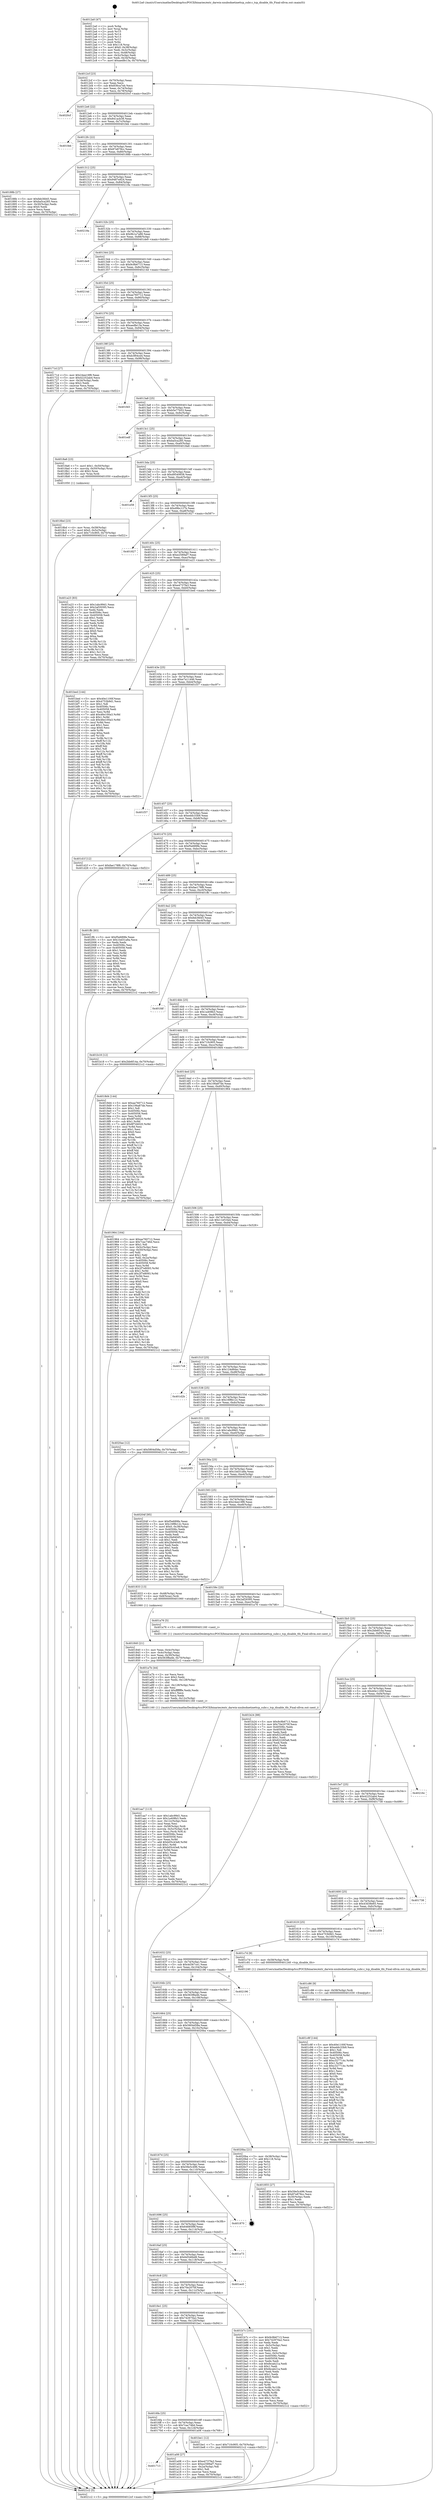 digraph "0x4012a0" {
  label = "0x4012a0 (/mnt/c/Users/mathe/Desktop/tcc/POCII/binaries/extr_darwin-xnubsdnetinettcp_subr.c_tcp_disable_tfo_Final-ollvm.out::main(0))"
  labelloc = "t"
  node[shape=record]

  Entry [label="",width=0.3,height=0.3,shape=circle,fillcolor=black,style=filled]
  "0x4012cf" [label="{
     0x4012cf [23]\l
     | [instrs]\l
     &nbsp;&nbsp;0x4012cf \<+3\>: mov -0x70(%rbp),%eax\l
     &nbsp;&nbsp;0x4012d2 \<+2\>: mov %eax,%ecx\l
     &nbsp;&nbsp;0x4012d4 \<+6\>: sub $0x836ca7eb,%ecx\l
     &nbsp;&nbsp;0x4012da \<+3\>: mov %eax,-0x74(%rbp)\l
     &nbsp;&nbsp;0x4012dd \<+3\>: mov %ecx,-0x78(%rbp)\l
     &nbsp;&nbsp;0x4012e0 \<+6\>: je 00000000004020cf \<main+0xe2f\>\l
  }"]
  "0x4020cf" [label="{
     0x4020cf\l
  }", style=dashed]
  "0x4012e6" [label="{
     0x4012e6 [22]\l
     | [instrs]\l
     &nbsp;&nbsp;0x4012e6 \<+5\>: jmp 00000000004012eb \<main+0x4b\>\l
     &nbsp;&nbsp;0x4012eb \<+3\>: mov -0x74(%rbp),%eax\l
     &nbsp;&nbsp;0x4012ee \<+5\>: sub $0x841acb38,%eax\l
     &nbsp;&nbsp;0x4012f3 \<+3\>: mov %eax,-0x7c(%rbp)\l
     &nbsp;&nbsp;0x4012f6 \<+6\>: je 0000000000401feb \<main+0xd4b\>\l
  }"]
  Exit [label="",width=0.3,height=0.3,shape=circle,fillcolor=black,style=filled,peripheries=2]
  "0x401feb" [label="{
     0x401feb\l
  }", style=dashed]
  "0x4012fc" [label="{
     0x4012fc [22]\l
     | [instrs]\l
     &nbsp;&nbsp;0x4012fc \<+5\>: jmp 0000000000401301 \<main+0x61\>\l
     &nbsp;&nbsp;0x401301 \<+3\>: mov -0x74(%rbp),%eax\l
     &nbsp;&nbsp;0x401304 \<+5\>: sub $0x87e878cc,%eax\l
     &nbsp;&nbsp;0x401309 \<+3\>: mov %eax,-0x80(%rbp)\l
     &nbsp;&nbsp;0x40130c \<+6\>: je 000000000040188b \<main+0x5eb\>\l
  }"]
  "0x401c8f" [label="{
     0x401c8f [144]\l
     | [instrs]\l
     &nbsp;&nbsp;0x401c8f \<+5\>: mov $0x40e1100f,%eax\l
     &nbsp;&nbsp;0x401c94 \<+5\>: mov $0xeddc33b9,%ecx\l
     &nbsp;&nbsp;0x401c99 \<+2\>: mov $0x1,%dl\l
     &nbsp;&nbsp;0x401c9b \<+7\>: mov 0x40506c,%esi\l
     &nbsp;&nbsp;0x401ca2 \<+8\>: mov 0x405058,%r8d\l
     &nbsp;&nbsp;0x401caa \<+3\>: mov %esi,%r9d\l
     &nbsp;&nbsp;0x401cad \<+7\>: add $0xc327714c,%r9d\l
     &nbsp;&nbsp;0x401cb4 \<+4\>: sub $0x1,%r9d\l
     &nbsp;&nbsp;0x401cb8 \<+7\>: sub $0xc327714c,%r9d\l
     &nbsp;&nbsp;0x401cbf \<+4\>: imul %r9d,%esi\l
     &nbsp;&nbsp;0x401cc3 \<+3\>: and $0x1,%esi\l
     &nbsp;&nbsp;0x401cc6 \<+3\>: cmp $0x0,%esi\l
     &nbsp;&nbsp;0x401cc9 \<+4\>: sete %r10b\l
     &nbsp;&nbsp;0x401ccd \<+4\>: cmp $0xa,%r8d\l
     &nbsp;&nbsp;0x401cd1 \<+4\>: setl %r11b\l
     &nbsp;&nbsp;0x401cd5 \<+3\>: mov %r10b,%bl\l
     &nbsp;&nbsp;0x401cd8 \<+3\>: xor $0xff,%bl\l
     &nbsp;&nbsp;0x401cdb \<+3\>: mov %r11b,%r14b\l
     &nbsp;&nbsp;0x401cde \<+4\>: xor $0xff,%r14b\l
     &nbsp;&nbsp;0x401ce2 \<+3\>: xor $0x1,%dl\l
     &nbsp;&nbsp;0x401ce5 \<+3\>: mov %bl,%r15b\l
     &nbsp;&nbsp;0x401ce8 \<+4\>: and $0xff,%r15b\l
     &nbsp;&nbsp;0x401cec \<+3\>: and %dl,%r10b\l
     &nbsp;&nbsp;0x401cef \<+3\>: mov %r14b,%r12b\l
     &nbsp;&nbsp;0x401cf2 \<+4\>: and $0xff,%r12b\l
     &nbsp;&nbsp;0x401cf6 \<+3\>: and %dl,%r11b\l
     &nbsp;&nbsp;0x401cf9 \<+3\>: or %r10b,%r15b\l
     &nbsp;&nbsp;0x401cfc \<+3\>: or %r11b,%r12b\l
     &nbsp;&nbsp;0x401cff \<+3\>: xor %r12b,%r15b\l
     &nbsp;&nbsp;0x401d02 \<+3\>: or %r14b,%bl\l
     &nbsp;&nbsp;0x401d05 \<+3\>: xor $0xff,%bl\l
     &nbsp;&nbsp;0x401d08 \<+3\>: or $0x1,%dl\l
     &nbsp;&nbsp;0x401d0b \<+2\>: and %dl,%bl\l
     &nbsp;&nbsp;0x401d0d \<+3\>: or %bl,%r15b\l
     &nbsp;&nbsp;0x401d10 \<+4\>: test $0x1,%r15b\l
     &nbsp;&nbsp;0x401d14 \<+3\>: cmovne %ecx,%eax\l
     &nbsp;&nbsp;0x401d17 \<+3\>: mov %eax,-0x70(%rbp)\l
     &nbsp;&nbsp;0x401d1a \<+5\>: jmp 00000000004021c2 \<main+0xf22\>\l
  }"]
  "0x40188b" [label="{
     0x40188b [27]\l
     | [instrs]\l
     &nbsp;&nbsp;0x40188b \<+5\>: mov $0xfeb3fd45,%eax\l
     &nbsp;&nbsp;0x401890 \<+5\>: mov $0xba5ca285,%ecx\l
     &nbsp;&nbsp;0x401895 \<+3\>: mov -0x30(%rbp),%edx\l
     &nbsp;&nbsp;0x401898 \<+3\>: cmp $0x0,%edx\l
     &nbsp;&nbsp;0x40189b \<+3\>: cmove %ecx,%eax\l
     &nbsp;&nbsp;0x40189e \<+3\>: mov %eax,-0x70(%rbp)\l
     &nbsp;&nbsp;0x4018a1 \<+5\>: jmp 00000000004021c2 \<main+0xf22\>\l
  }"]
  "0x401312" [label="{
     0x401312 [25]\l
     | [instrs]\l
     &nbsp;&nbsp;0x401312 \<+5\>: jmp 0000000000401317 \<main+0x77\>\l
     &nbsp;&nbsp;0x401317 \<+3\>: mov -0x74(%rbp),%eax\l
     &nbsp;&nbsp;0x40131a \<+5\>: sub $0x9487e924,%eax\l
     &nbsp;&nbsp;0x40131f \<+6\>: mov %eax,-0x84(%rbp)\l
     &nbsp;&nbsp;0x401325 \<+6\>: je 000000000040218a \<main+0xeea\>\l
  }"]
  "0x401c86" [label="{
     0x401c86 [9]\l
     | [instrs]\l
     &nbsp;&nbsp;0x401c86 \<+4\>: mov -0x58(%rbp),%rdi\l
     &nbsp;&nbsp;0x401c8a \<+5\>: call 0000000000401030 \<free@plt\>\l
     | [calls]\l
     &nbsp;&nbsp;0x401030 \{1\} (unknown)\l
  }"]
  "0x40218a" [label="{
     0x40218a\l
  }", style=dashed]
  "0x40132b" [label="{
     0x40132b [25]\l
     | [instrs]\l
     &nbsp;&nbsp;0x40132b \<+5\>: jmp 0000000000401330 \<main+0x90\>\l
     &nbsp;&nbsp;0x401330 \<+3\>: mov -0x74(%rbp),%eax\l
     &nbsp;&nbsp;0x401333 \<+5\>: sub $0x9b1a7a88,%eax\l
     &nbsp;&nbsp;0x401338 \<+6\>: mov %eax,-0x88(%rbp)\l
     &nbsp;&nbsp;0x40133e \<+6\>: je 0000000000401de9 \<main+0xb49\>\l
  }"]
  "0x401aa7" [label="{
     0x401aa7 [113]\l
     | [instrs]\l
     &nbsp;&nbsp;0x401aa7 \<+5\>: mov $0x1abc99d1,%ecx\l
     &nbsp;&nbsp;0x401aac \<+5\>: mov $0x1a408b3,%edx\l
     &nbsp;&nbsp;0x401ab1 \<+6\>: mov -0x12c(%rbp),%esi\l
     &nbsp;&nbsp;0x401ab7 \<+3\>: imul %eax,%esi\l
     &nbsp;&nbsp;0x401aba \<+4\>: mov -0x58(%rbp),%rdi\l
     &nbsp;&nbsp;0x401abe \<+4\>: movslq -0x5c(%rbp),%r8\l
     &nbsp;&nbsp;0x401ac2 \<+4\>: mov %esi,(%rdi,%r8,4)\l
     &nbsp;&nbsp;0x401ac6 \<+7\>: mov 0x40506c,%eax\l
     &nbsp;&nbsp;0x401acd \<+7\>: mov 0x405058,%esi\l
     &nbsp;&nbsp;0x401ad4 \<+3\>: mov %eax,%r9d\l
     &nbsp;&nbsp;0x401ad7 \<+7\>: add $0xb05c43e8,%r9d\l
     &nbsp;&nbsp;0x401ade \<+4\>: sub $0x1,%r9d\l
     &nbsp;&nbsp;0x401ae2 \<+7\>: sub $0xb05c43e8,%r9d\l
     &nbsp;&nbsp;0x401ae9 \<+4\>: imul %r9d,%eax\l
     &nbsp;&nbsp;0x401aed \<+3\>: and $0x1,%eax\l
     &nbsp;&nbsp;0x401af0 \<+3\>: cmp $0x0,%eax\l
     &nbsp;&nbsp;0x401af3 \<+4\>: sete %r10b\l
     &nbsp;&nbsp;0x401af7 \<+3\>: cmp $0xa,%esi\l
     &nbsp;&nbsp;0x401afa \<+4\>: setl %r11b\l
     &nbsp;&nbsp;0x401afe \<+3\>: mov %r10b,%bl\l
     &nbsp;&nbsp;0x401b01 \<+3\>: and %r11b,%bl\l
     &nbsp;&nbsp;0x401b04 \<+3\>: xor %r11b,%r10b\l
     &nbsp;&nbsp;0x401b07 \<+3\>: or %r10b,%bl\l
     &nbsp;&nbsp;0x401b0a \<+3\>: test $0x1,%bl\l
     &nbsp;&nbsp;0x401b0d \<+3\>: cmovne %edx,%ecx\l
     &nbsp;&nbsp;0x401b10 \<+3\>: mov %ecx,-0x70(%rbp)\l
     &nbsp;&nbsp;0x401b13 \<+5\>: jmp 00000000004021c2 \<main+0xf22\>\l
  }"]
  "0x401de9" [label="{
     0x401de9\l
  }", style=dashed]
  "0x401344" [label="{
     0x401344 [25]\l
     | [instrs]\l
     &nbsp;&nbsp;0x401344 \<+5\>: jmp 0000000000401349 \<main+0xa9\>\l
     &nbsp;&nbsp;0x401349 \<+3\>: mov -0x74(%rbp),%eax\l
     &nbsp;&nbsp;0x40134c \<+5\>: sub $0x9c9b6713,%eax\l
     &nbsp;&nbsp;0x401351 \<+6\>: mov %eax,-0x8c(%rbp)\l
     &nbsp;&nbsp;0x401357 \<+6\>: je 000000000040214d \<main+0xead\>\l
  }"]
  "0x401a7b" [label="{
     0x401a7b [44]\l
     | [instrs]\l
     &nbsp;&nbsp;0x401a7b \<+2\>: xor %ecx,%ecx\l
     &nbsp;&nbsp;0x401a7d \<+5\>: mov $0x2,%edx\l
     &nbsp;&nbsp;0x401a82 \<+6\>: mov %edx,-0x128(%rbp)\l
     &nbsp;&nbsp;0x401a88 \<+1\>: cltd\l
     &nbsp;&nbsp;0x401a89 \<+6\>: mov -0x128(%rbp),%esi\l
     &nbsp;&nbsp;0x401a8f \<+2\>: idiv %esi\l
     &nbsp;&nbsp;0x401a91 \<+6\>: imul $0xfffffffe,%edx,%edx\l
     &nbsp;&nbsp;0x401a97 \<+3\>: sub $0x1,%ecx\l
     &nbsp;&nbsp;0x401a9a \<+2\>: sub %ecx,%edx\l
     &nbsp;&nbsp;0x401a9c \<+6\>: mov %edx,-0x12c(%rbp)\l
     &nbsp;&nbsp;0x401aa2 \<+5\>: call 0000000000401160 \<next_i\>\l
     | [calls]\l
     &nbsp;&nbsp;0x401160 \{1\} (/mnt/c/Users/mathe/Desktop/tcc/POCII/binaries/extr_darwin-xnubsdnetinettcp_subr.c_tcp_disable_tfo_Final-ollvm.out::next_i)\l
  }"]
  "0x40214d" [label="{
     0x40214d\l
  }", style=dashed]
  "0x40135d" [label="{
     0x40135d [25]\l
     | [instrs]\l
     &nbsp;&nbsp;0x40135d \<+5\>: jmp 0000000000401362 \<main+0xc2\>\l
     &nbsp;&nbsp;0x401362 \<+3\>: mov -0x74(%rbp),%eax\l
     &nbsp;&nbsp;0x401365 \<+5\>: sub $0xaa760712,%eax\l
     &nbsp;&nbsp;0x40136a \<+6\>: mov %eax,-0x90(%rbp)\l
     &nbsp;&nbsp;0x401370 \<+6\>: je 00000000004020e7 \<main+0xe47\>\l
  }"]
  "0x401713" [label="{
     0x401713\l
  }", style=dashed]
  "0x4020e7" [label="{
     0x4020e7\l
  }", style=dashed]
  "0x401376" [label="{
     0x401376 [25]\l
     | [instrs]\l
     &nbsp;&nbsp;0x401376 \<+5\>: jmp 000000000040137b \<main+0xdb\>\l
     &nbsp;&nbsp;0x40137b \<+3\>: mov -0x74(%rbp),%eax\l
     &nbsp;&nbsp;0x40137e \<+5\>: sub $0xaedfe13a,%eax\l
     &nbsp;&nbsp;0x401383 \<+6\>: mov %eax,-0x94(%rbp)\l
     &nbsp;&nbsp;0x401389 \<+6\>: je 000000000040171d \<main+0x47d\>\l
  }"]
  "0x401a08" [label="{
     0x401a08 [27]\l
     | [instrs]\l
     &nbsp;&nbsp;0x401a08 \<+5\>: mov $0xe4737fa3,%eax\l
     &nbsp;&nbsp;0x401a0d \<+5\>: mov $0xe2589af7,%ecx\l
     &nbsp;&nbsp;0x401a12 \<+3\>: mov -0x2a(%rbp),%dl\l
     &nbsp;&nbsp;0x401a15 \<+3\>: test $0x1,%dl\l
     &nbsp;&nbsp;0x401a18 \<+3\>: cmovne %ecx,%eax\l
     &nbsp;&nbsp;0x401a1b \<+3\>: mov %eax,-0x70(%rbp)\l
     &nbsp;&nbsp;0x401a1e \<+5\>: jmp 00000000004021c2 \<main+0xf22\>\l
  }"]
  "0x40171d" [label="{
     0x40171d [27]\l
     | [instrs]\l
     &nbsp;&nbsp;0x40171d \<+5\>: mov $0x24ee19f8,%eax\l
     &nbsp;&nbsp;0x401722 \<+5\>: mov $0x42252ab4,%ecx\l
     &nbsp;&nbsp;0x401727 \<+3\>: mov -0x34(%rbp),%edx\l
     &nbsp;&nbsp;0x40172a \<+3\>: cmp $0x2,%edx\l
     &nbsp;&nbsp;0x40172d \<+3\>: cmovne %ecx,%eax\l
     &nbsp;&nbsp;0x401730 \<+3\>: mov %eax,-0x70(%rbp)\l
     &nbsp;&nbsp;0x401733 \<+5\>: jmp 00000000004021c2 \<main+0xf22\>\l
  }"]
  "0x40138f" [label="{
     0x40138f [25]\l
     | [instrs]\l
     &nbsp;&nbsp;0x40138f \<+5\>: jmp 0000000000401394 \<main+0xf4\>\l
     &nbsp;&nbsp;0x401394 \<+3\>: mov -0x74(%rbp),%eax\l
     &nbsp;&nbsp;0x401397 \<+5\>: sub $0xb3f04ce4,%eax\l
     &nbsp;&nbsp;0x40139c \<+6\>: mov %eax,-0x98(%rbp)\l
     &nbsp;&nbsp;0x4013a2 \<+6\>: je 0000000000401fd3 \<main+0xd33\>\l
  }"]
  "0x4021c2" [label="{
     0x4021c2 [5]\l
     | [instrs]\l
     &nbsp;&nbsp;0x4021c2 \<+5\>: jmp 00000000004012cf \<main+0x2f\>\l
  }"]
  "0x4012a0" [label="{
     0x4012a0 [47]\l
     | [instrs]\l
     &nbsp;&nbsp;0x4012a0 \<+1\>: push %rbp\l
     &nbsp;&nbsp;0x4012a1 \<+3\>: mov %rsp,%rbp\l
     &nbsp;&nbsp;0x4012a4 \<+2\>: push %r15\l
     &nbsp;&nbsp;0x4012a6 \<+2\>: push %r14\l
     &nbsp;&nbsp;0x4012a8 \<+2\>: push %r13\l
     &nbsp;&nbsp;0x4012aa \<+2\>: push %r12\l
     &nbsp;&nbsp;0x4012ac \<+1\>: push %rbx\l
     &nbsp;&nbsp;0x4012ad \<+7\>: sub $0x118,%rsp\l
     &nbsp;&nbsp;0x4012b4 \<+7\>: movl $0x0,-0x38(%rbp)\l
     &nbsp;&nbsp;0x4012bb \<+3\>: mov %edi,-0x3c(%rbp)\l
     &nbsp;&nbsp;0x4012be \<+4\>: mov %rsi,-0x48(%rbp)\l
     &nbsp;&nbsp;0x4012c2 \<+3\>: mov -0x3c(%rbp),%edi\l
     &nbsp;&nbsp;0x4012c5 \<+3\>: mov %edi,-0x34(%rbp)\l
     &nbsp;&nbsp;0x4012c8 \<+7\>: movl $0xaedfe13a,-0x70(%rbp)\l
  }"]
  "0x4016fa" [label="{
     0x4016fa [25]\l
     | [instrs]\l
     &nbsp;&nbsp;0x4016fa \<+5\>: jmp 00000000004016ff \<main+0x45f\>\l
     &nbsp;&nbsp;0x4016ff \<+3\>: mov -0x74(%rbp),%eax\l
     &nbsp;&nbsp;0x401702 \<+5\>: sub $0x7cac746d,%eax\l
     &nbsp;&nbsp;0x401707 \<+6\>: mov %eax,-0x124(%rbp)\l
     &nbsp;&nbsp;0x40170d \<+6\>: je 0000000000401a08 \<main+0x768\>\l
  }"]
  "0x401fd3" [label="{
     0x401fd3\l
  }", style=dashed]
  "0x4013a8" [label="{
     0x4013a8 [25]\l
     | [instrs]\l
     &nbsp;&nbsp;0x4013a8 \<+5\>: jmp 00000000004013ad \<main+0x10d\>\l
     &nbsp;&nbsp;0x4013ad \<+3\>: mov -0x74(%rbp),%eax\l
     &nbsp;&nbsp;0x4013b0 \<+5\>: sub $0xb5e77b53,%eax\l
     &nbsp;&nbsp;0x4013b5 \<+6\>: mov %eax,-0x9c(%rbp)\l
     &nbsp;&nbsp;0x4013bb \<+6\>: je 0000000000401edf \<main+0xc3f\>\l
  }"]
  "0x401be1" [label="{
     0x401be1 [12]\l
     | [instrs]\l
     &nbsp;&nbsp;0x401be1 \<+7\>: movl $0x710c905,-0x70(%rbp)\l
     &nbsp;&nbsp;0x401be8 \<+5\>: jmp 00000000004021c2 \<main+0xf22\>\l
  }"]
  "0x401edf" [label="{
     0x401edf\l
  }", style=dashed]
  "0x4013c1" [label="{
     0x4013c1 [25]\l
     | [instrs]\l
     &nbsp;&nbsp;0x4013c1 \<+5\>: jmp 00000000004013c6 \<main+0x126\>\l
     &nbsp;&nbsp;0x4013c6 \<+3\>: mov -0x74(%rbp),%eax\l
     &nbsp;&nbsp;0x4013c9 \<+5\>: sub $0xba5ca285,%eax\l
     &nbsp;&nbsp;0x4013ce \<+6\>: mov %eax,-0xa0(%rbp)\l
     &nbsp;&nbsp;0x4013d4 \<+6\>: je 00000000004018a6 \<main+0x606\>\l
  }"]
  "0x4016e1" [label="{
     0x4016e1 [25]\l
     | [instrs]\l
     &nbsp;&nbsp;0x4016e1 \<+5\>: jmp 00000000004016e6 \<main+0x446\>\l
     &nbsp;&nbsp;0x4016e6 \<+3\>: mov -0x74(%rbp),%eax\l
     &nbsp;&nbsp;0x4016e9 \<+5\>: sub $0x742970a2,%eax\l
     &nbsp;&nbsp;0x4016ee \<+6\>: mov %eax,-0x120(%rbp)\l
     &nbsp;&nbsp;0x4016f4 \<+6\>: je 0000000000401be1 \<main+0x941\>\l
  }"]
  "0x4018a6" [label="{
     0x4018a6 [23]\l
     | [instrs]\l
     &nbsp;&nbsp;0x4018a6 \<+7\>: movl $0x1,-0x50(%rbp)\l
     &nbsp;&nbsp;0x4018ad \<+4\>: movslq -0x50(%rbp),%rax\l
     &nbsp;&nbsp;0x4018b1 \<+4\>: shl $0x2,%rax\l
     &nbsp;&nbsp;0x4018b5 \<+3\>: mov %rax,%rdi\l
     &nbsp;&nbsp;0x4018b8 \<+5\>: call 0000000000401050 \<malloc@plt\>\l
     | [calls]\l
     &nbsp;&nbsp;0x401050 \{1\} (unknown)\l
  }"]
  "0x4013da" [label="{
     0x4013da [25]\l
     | [instrs]\l
     &nbsp;&nbsp;0x4013da \<+5\>: jmp 00000000004013df \<main+0x13f\>\l
     &nbsp;&nbsp;0x4013df \<+3\>: mov -0x74(%rbp),%eax\l
     &nbsp;&nbsp;0x4013e2 \<+5\>: sub $0xd9540658,%eax\l
     &nbsp;&nbsp;0x4013e7 \<+6\>: mov %eax,-0xa4(%rbp)\l
     &nbsp;&nbsp;0x4013ed \<+6\>: je 0000000000401e58 \<main+0xbb8\>\l
  }"]
  "0x401b7c" [label="{
     0x401b7c [101]\l
     | [instrs]\l
     &nbsp;&nbsp;0x401b7c \<+5\>: mov $0x9c9b6713,%eax\l
     &nbsp;&nbsp;0x401b81 \<+5\>: mov $0x742970a2,%ecx\l
     &nbsp;&nbsp;0x401b86 \<+2\>: xor %edx,%edx\l
     &nbsp;&nbsp;0x401b88 \<+3\>: mov -0x5c(%rbp),%esi\l
     &nbsp;&nbsp;0x401b8b \<+3\>: sub $0x1,%edx\l
     &nbsp;&nbsp;0x401b8e \<+2\>: sub %edx,%esi\l
     &nbsp;&nbsp;0x401b90 \<+3\>: mov %esi,-0x5c(%rbp)\l
     &nbsp;&nbsp;0x401b93 \<+7\>: mov 0x40506c,%edx\l
     &nbsp;&nbsp;0x401b9a \<+7\>: mov 0x405058,%esi\l
     &nbsp;&nbsp;0x401ba1 \<+2\>: mov %edx,%edi\l
     &nbsp;&nbsp;0x401ba3 \<+6\>: sub $0xfecab21a,%edi\l
     &nbsp;&nbsp;0x401ba9 \<+3\>: sub $0x1,%edi\l
     &nbsp;&nbsp;0x401bac \<+6\>: add $0xfecab21a,%edi\l
     &nbsp;&nbsp;0x401bb2 \<+3\>: imul %edi,%edx\l
     &nbsp;&nbsp;0x401bb5 \<+3\>: and $0x1,%edx\l
     &nbsp;&nbsp;0x401bb8 \<+3\>: cmp $0x0,%edx\l
     &nbsp;&nbsp;0x401bbb \<+4\>: sete %r8b\l
     &nbsp;&nbsp;0x401bbf \<+3\>: cmp $0xa,%esi\l
     &nbsp;&nbsp;0x401bc2 \<+4\>: setl %r9b\l
     &nbsp;&nbsp;0x401bc6 \<+3\>: mov %r8b,%r10b\l
     &nbsp;&nbsp;0x401bc9 \<+3\>: and %r9b,%r10b\l
     &nbsp;&nbsp;0x401bcc \<+3\>: xor %r9b,%r8b\l
     &nbsp;&nbsp;0x401bcf \<+3\>: or %r8b,%r10b\l
     &nbsp;&nbsp;0x401bd2 \<+4\>: test $0x1,%r10b\l
     &nbsp;&nbsp;0x401bd6 \<+3\>: cmovne %ecx,%eax\l
     &nbsp;&nbsp;0x401bd9 \<+3\>: mov %eax,-0x70(%rbp)\l
     &nbsp;&nbsp;0x401bdc \<+5\>: jmp 00000000004021c2 \<main+0xf22\>\l
  }"]
  "0x401e58" [label="{
     0x401e58\l
  }", style=dashed]
  "0x4013f3" [label="{
     0x4013f3 [25]\l
     | [instrs]\l
     &nbsp;&nbsp;0x4013f3 \<+5\>: jmp 00000000004013f8 \<main+0x158\>\l
     &nbsp;&nbsp;0x4013f8 \<+3\>: mov -0x74(%rbp),%eax\l
     &nbsp;&nbsp;0x4013fb \<+5\>: sub $0xd9bc127b,%eax\l
     &nbsp;&nbsp;0x401400 \<+6\>: mov %eax,-0xa8(%rbp)\l
     &nbsp;&nbsp;0x401406 \<+6\>: je 0000000000401827 \<main+0x587\>\l
  }"]
  "0x4016c8" [label="{
     0x4016c8 [25]\l
     | [instrs]\l
     &nbsp;&nbsp;0x4016c8 \<+5\>: jmp 00000000004016cd \<main+0x42d\>\l
     &nbsp;&nbsp;0x4016cd \<+3\>: mov -0x74(%rbp),%eax\l
     &nbsp;&nbsp;0x4016d0 \<+5\>: sub $0x70e2070f,%eax\l
     &nbsp;&nbsp;0x4016d5 \<+6\>: mov %eax,-0x11c(%rbp)\l
     &nbsp;&nbsp;0x4016db \<+6\>: je 0000000000401b7c \<main+0x8dc\>\l
  }"]
  "0x401827" [label="{
     0x401827\l
  }", style=dashed]
  "0x40140c" [label="{
     0x40140c [25]\l
     | [instrs]\l
     &nbsp;&nbsp;0x40140c \<+5\>: jmp 0000000000401411 \<main+0x171\>\l
     &nbsp;&nbsp;0x401411 \<+3\>: mov -0x74(%rbp),%eax\l
     &nbsp;&nbsp;0x401414 \<+5\>: sub $0xe2589af7,%eax\l
     &nbsp;&nbsp;0x401419 \<+6\>: mov %eax,-0xac(%rbp)\l
     &nbsp;&nbsp;0x40141f \<+6\>: je 0000000000401a23 \<main+0x783\>\l
  }"]
  "0x401ec0" [label="{
     0x401ec0\l
  }", style=dashed]
  "0x401a23" [label="{
     0x401a23 [83]\l
     | [instrs]\l
     &nbsp;&nbsp;0x401a23 \<+5\>: mov $0x1abc99d1,%eax\l
     &nbsp;&nbsp;0x401a28 \<+5\>: mov $0x2af29395,%ecx\l
     &nbsp;&nbsp;0x401a2d \<+2\>: xor %edx,%edx\l
     &nbsp;&nbsp;0x401a2f \<+7\>: mov 0x40506c,%esi\l
     &nbsp;&nbsp;0x401a36 \<+7\>: mov 0x405058,%edi\l
     &nbsp;&nbsp;0x401a3d \<+3\>: sub $0x1,%edx\l
     &nbsp;&nbsp;0x401a40 \<+3\>: mov %esi,%r8d\l
     &nbsp;&nbsp;0x401a43 \<+3\>: add %edx,%r8d\l
     &nbsp;&nbsp;0x401a46 \<+4\>: imul %r8d,%esi\l
     &nbsp;&nbsp;0x401a4a \<+3\>: and $0x1,%esi\l
     &nbsp;&nbsp;0x401a4d \<+3\>: cmp $0x0,%esi\l
     &nbsp;&nbsp;0x401a50 \<+4\>: sete %r9b\l
     &nbsp;&nbsp;0x401a54 \<+3\>: cmp $0xa,%edi\l
     &nbsp;&nbsp;0x401a57 \<+4\>: setl %r10b\l
     &nbsp;&nbsp;0x401a5b \<+3\>: mov %r9b,%r11b\l
     &nbsp;&nbsp;0x401a5e \<+3\>: and %r10b,%r11b\l
     &nbsp;&nbsp;0x401a61 \<+3\>: xor %r10b,%r9b\l
     &nbsp;&nbsp;0x401a64 \<+3\>: or %r9b,%r11b\l
     &nbsp;&nbsp;0x401a67 \<+4\>: test $0x1,%r11b\l
     &nbsp;&nbsp;0x401a6b \<+3\>: cmovne %ecx,%eax\l
     &nbsp;&nbsp;0x401a6e \<+3\>: mov %eax,-0x70(%rbp)\l
     &nbsp;&nbsp;0x401a71 \<+5\>: jmp 00000000004021c2 \<main+0xf22\>\l
  }"]
  "0x401425" [label="{
     0x401425 [25]\l
     | [instrs]\l
     &nbsp;&nbsp;0x401425 \<+5\>: jmp 000000000040142a \<main+0x18a\>\l
     &nbsp;&nbsp;0x40142a \<+3\>: mov -0x74(%rbp),%eax\l
     &nbsp;&nbsp;0x40142d \<+5\>: sub $0xe4737fa3,%eax\l
     &nbsp;&nbsp;0x401432 \<+6\>: mov %eax,-0xb0(%rbp)\l
     &nbsp;&nbsp;0x401438 \<+6\>: je 0000000000401bed \<main+0x94d\>\l
  }"]
  "0x4016af" [label="{
     0x4016af [25]\l
     | [instrs]\l
     &nbsp;&nbsp;0x4016af \<+5\>: jmp 00000000004016b4 \<main+0x414\>\l
     &nbsp;&nbsp;0x4016b4 \<+3\>: mov -0x74(%rbp),%eax\l
     &nbsp;&nbsp;0x4016b7 \<+5\>: sub $0x6d546bd8,%eax\l
     &nbsp;&nbsp;0x4016bc \<+6\>: mov %eax,-0x118(%rbp)\l
     &nbsp;&nbsp;0x4016c2 \<+6\>: je 0000000000401ec0 \<main+0xc20\>\l
  }"]
  "0x401bed" [label="{
     0x401bed [144]\l
     | [instrs]\l
     &nbsp;&nbsp;0x401bed \<+5\>: mov $0x40e1100f,%eax\l
     &nbsp;&nbsp;0x401bf2 \<+5\>: mov $0x4753b9d1,%ecx\l
     &nbsp;&nbsp;0x401bf7 \<+2\>: mov $0x1,%dl\l
     &nbsp;&nbsp;0x401bf9 \<+7\>: mov 0x40506c,%esi\l
     &nbsp;&nbsp;0x401c00 \<+7\>: mov 0x405058,%edi\l
     &nbsp;&nbsp;0x401c07 \<+3\>: mov %esi,%r8d\l
     &nbsp;&nbsp;0x401c0a \<+7\>: add $0x46e100a3,%r8d\l
     &nbsp;&nbsp;0x401c11 \<+4\>: sub $0x1,%r8d\l
     &nbsp;&nbsp;0x401c15 \<+7\>: sub $0x46e100a3,%r8d\l
     &nbsp;&nbsp;0x401c1c \<+4\>: imul %r8d,%esi\l
     &nbsp;&nbsp;0x401c20 \<+3\>: and $0x1,%esi\l
     &nbsp;&nbsp;0x401c23 \<+3\>: cmp $0x0,%esi\l
     &nbsp;&nbsp;0x401c26 \<+4\>: sete %r9b\l
     &nbsp;&nbsp;0x401c2a \<+3\>: cmp $0xa,%edi\l
     &nbsp;&nbsp;0x401c2d \<+4\>: setl %r10b\l
     &nbsp;&nbsp;0x401c31 \<+3\>: mov %r9b,%r11b\l
     &nbsp;&nbsp;0x401c34 \<+4\>: xor $0xff,%r11b\l
     &nbsp;&nbsp;0x401c38 \<+3\>: mov %r10b,%bl\l
     &nbsp;&nbsp;0x401c3b \<+3\>: xor $0xff,%bl\l
     &nbsp;&nbsp;0x401c3e \<+3\>: xor $0x1,%dl\l
     &nbsp;&nbsp;0x401c41 \<+3\>: mov %r11b,%r14b\l
     &nbsp;&nbsp;0x401c44 \<+4\>: and $0xff,%r14b\l
     &nbsp;&nbsp;0x401c48 \<+3\>: and %dl,%r9b\l
     &nbsp;&nbsp;0x401c4b \<+3\>: mov %bl,%r15b\l
     &nbsp;&nbsp;0x401c4e \<+4\>: and $0xff,%r15b\l
     &nbsp;&nbsp;0x401c52 \<+3\>: and %dl,%r10b\l
     &nbsp;&nbsp;0x401c55 \<+3\>: or %r9b,%r14b\l
     &nbsp;&nbsp;0x401c58 \<+3\>: or %r10b,%r15b\l
     &nbsp;&nbsp;0x401c5b \<+3\>: xor %r15b,%r14b\l
     &nbsp;&nbsp;0x401c5e \<+3\>: or %bl,%r11b\l
     &nbsp;&nbsp;0x401c61 \<+4\>: xor $0xff,%r11b\l
     &nbsp;&nbsp;0x401c65 \<+3\>: or $0x1,%dl\l
     &nbsp;&nbsp;0x401c68 \<+3\>: and %dl,%r11b\l
     &nbsp;&nbsp;0x401c6b \<+3\>: or %r11b,%r14b\l
     &nbsp;&nbsp;0x401c6e \<+4\>: test $0x1,%r14b\l
     &nbsp;&nbsp;0x401c72 \<+3\>: cmovne %ecx,%eax\l
     &nbsp;&nbsp;0x401c75 \<+3\>: mov %eax,-0x70(%rbp)\l
     &nbsp;&nbsp;0x401c78 \<+5\>: jmp 00000000004021c2 \<main+0xf22\>\l
  }"]
  "0x40143e" [label="{
     0x40143e [25]\l
     | [instrs]\l
     &nbsp;&nbsp;0x40143e \<+5\>: jmp 0000000000401443 \<main+0x1a3\>\l
     &nbsp;&nbsp;0x401443 \<+3\>: mov -0x74(%rbp),%eax\l
     &nbsp;&nbsp;0x401446 \<+5\>: sub $0xe7a11446,%eax\l
     &nbsp;&nbsp;0x40144b \<+6\>: mov %eax,-0xb4(%rbp)\l
     &nbsp;&nbsp;0x401451 \<+6\>: je 0000000000401f37 \<main+0xc97\>\l
  }"]
  "0x401e73" [label="{
     0x401e73\l
  }", style=dashed]
  "0x401f37" [label="{
     0x401f37\l
  }", style=dashed]
  "0x401457" [label="{
     0x401457 [25]\l
     | [instrs]\l
     &nbsp;&nbsp;0x401457 \<+5\>: jmp 000000000040145c \<main+0x1bc\>\l
     &nbsp;&nbsp;0x40145c \<+3\>: mov -0x74(%rbp),%eax\l
     &nbsp;&nbsp;0x40145f \<+5\>: sub $0xeddc33b9,%eax\l
     &nbsp;&nbsp;0x401464 \<+6\>: mov %eax,-0xb8(%rbp)\l
     &nbsp;&nbsp;0x40146a \<+6\>: je 0000000000401d1f \<main+0xa7f\>\l
  }"]
  "0x401696" [label="{
     0x401696 [25]\l
     | [instrs]\l
     &nbsp;&nbsp;0x401696 \<+5\>: jmp 000000000040169b \<main+0x3fb\>\l
     &nbsp;&nbsp;0x40169b \<+3\>: mov -0x74(%rbp),%eax\l
     &nbsp;&nbsp;0x40169e \<+5\>: sub $0x64685f9f,%eax\l
     &nbsp;&nbsp;0x4016a3 \<+6\>: mov %eax,-0x114(%rbp)\l
     &nbsp;&nbsp;0x4016a9 \<+6\>: je 0000000000401e73 \<main+0xbd3\>\l
  }"]
  "0x401d1f" [label="{
     0x401d1f [12]\l
     | [instrs]\l
     &nbsp;&nbsp;0x401d1f \<+7\>: movl $0xfae178f6,-0x70(%rbp)\l
     &nbsp;&nbsp;0x401d26 \<+5\>: jmp 00000000004021c2 \<main+0xf22\>\l
  }"]
  "0x401470" [label="{
     0x401470 [25]\l
     | [instrs]\l
     &nbsp;&nbsp;0x401470 \<+5\>: jmp 0000000000401475 \<main+0x1d5\>\l
     &nbsp;&nbsp;0x401475 \<+3\>: mov -0x74(%rbp),%eax\l
     &nbsp;&nbsp;0x401478 \<+5\>: sub $0xf5e689fe,%eax\l
     &nbsp;&nbsp;0x40147d \<+6\>: mov %eax,-0xbc(%rbp)\l
     &nbsp;&nbsp;0x401483 \<+6\>: je 00000000004021b4 \<main+0xf14\>\l
  }"]
  "0x401870" [label="{
     0x401870\l
  }", style=dashed]
  "0x4021b4" [label="{
     0x4021b4\l
  }", style=dashed]
  "0x401489" [label="{
     0x401489 [25]\l
     | [instrs]\l
     &nbsp;&nbsp;0x401489 \<+5\>: jmp 000000000040148e \<main+0x1ee\>\l
     &nbsp;&nbsp;0x40148e \<+3\>: mov -0x74(%rbp),%eax\l
     &nbsp;&nbsp;0x401491 \<+5\>: sub $0xfae178f6,%eax\l
     &nbsp;&nbsp;0x401496 \<+6\>: mov %eax,-0xc0(%rbp)\l
     &nbsp;&nbsp;0x40149c \<+6\>: je 0000000000401ffc \<main+0xd5c\>\l
  }"]
  "0x40167d" [label="{
     0x40167d [25]\l
     | [instrs]\l
     &nbsp;&nbsp;0x40167d \<+5\>: jmp 0000000000401682 \<main+0x3e2\>\l
     &nbsp;&nbsp;0x401682 \<+3\>: mov -0x74(%rbp),%eax\l
     &nbsp;&nbsp;0x401685 \<+5\>: sub $0x59e5c496,%eax\l
     &nbsp;&nbsp;0x40168a \<+6\>: mov %eax,-0x110(%rbp)\l
     &nbsp;&nbsp;0x401690 \<+6\>: je 0000000000401870 \<main+0x5d0\>\l
  }"]
  "0x401ffc" [label="{
     0x401ffc [83]\l
     | [instrs]\l
     &nbsp;&nbsp;0x401ffc \<+5\>: mov $0xf5e689fe,%eax\l
     &nbsp;&nbsp;0x402001 \<+5\>: mov $0x1bd31a8a,%ecx\l
     &nbsp;&nbsp;0x402006 \<+2\>: xor %edx,%edx\l
     &nbsp;&nbsp;0x402008 \<+7\>: mov 0x40506c,%esi\l
     &nbsp;&nbsp;0x40200f \<+7\>: mov 0x405058,%edi\l
     &nbsp;&nbsp;0x402016 \<+3\>: sub $0x1,%edx\l
     &nbsp;&nbsp;0x402019 \<+3\>: mov %esi,%r8d\l
     &nbsp;&nbsp;0x40201c \<+3\>: add %edx,%r8d\l
     &nbsp;&nbsp;0x40201f \<+4\>: imul %r8d,%esi\l
     &nbsp;&nbsp;0x402023 \<+3\>: and $0x1,%esi\l
     &nbsp;&nbsp;0x402026 \<+3\>: cmp $0x0,%esi\l
     &nbsp;&nbsp;0x402029 \<+4\>: sete %r9b\l
     &nbsp;&nbsp;0x40202d \<+3\>: cmp $0xa,%edi\l
     &nbsp;&nbsp;0x402030 \<+4\>: setl %r10b\l
     &nbsp;&nbsp;0x402034 \<+3\>: mov %r9b,%r11b\l
     &nbsp;&nbsp;0x402037 \<+3\>: and %r10b,%r11b\l
     &nbsp;&nbsp;0x40203a \<+3\>: xor %r10b,%r9b\l
     &nbsp;&nbsp;0x40203d \<+3\>: or %r9b,%r11b\l
     &nbsp;&nbsp;0x402040 \<+4\>: test $0x1,%r11b\l
     &nbsp;&nbsp;0x402044 \<+3\>: cmovne %ecx,%eax\l
     &nbsp;&nbsp;0x402047 \<+3\>: mov %eax,-0x70(%rbp)\l
     &nbsp;&nbsp;0x40204a \<+5\>: jmp 00000000004021c2 \<main+0xf22\>\l
  }"]
  "0x4014a2" [label="{
     0x4014a2 [25]\l
     | [instrs]\l
     &nbsp;&nbsp;0x4014a2 \<+5\>: jmp 00000000004014a7 \<main+0x207\>\l
     &nbsp;&nbsp;0x4014a7 \<+3\>: mov -0x74(%rbp),%eax\l
     &nbsp;&nbsp;0x4014aa \<+5\>: sub $0xfeb3fd45,%eax\l
     &nbsp;&nbsp;0x4014af \<+6\>: mov %eax,-0xc4(%rbp)\l
     &nbsp;&nbsp;0x4014b5 \<+6\>: je 0000000000401fdf \<main+0xd3f\>\l
  }"]
  "0x4020ba" [label="{
     0x4020ba [21]\l
     | [instrs]\l
     &nbsp;&nbsp;0x4020ba \<+3\>: mov -0x38(%rbp),%eax\l
     &nbsp;&nbsp;0x4020bd \<+7\>: add $0x118,%rsp\l
     &nbsp;&nbsp;0x4020c4 \<+1\>: pop %rbx\l
     &nbsp;&nbsp;0x4020c5 \<+2\>: pop %r12\l
     &nbsp;&nbsp;0x4020c7 \<+2\>: pop %r13\l
     &nbsp;&nbsp;0x4020c9 \<+2\>: pop %r14\l
     &nbsp;&nbsp;0x4020cb \<+2\>: pop %r15\l
     &nbsp;&nbsp;0x4020cd \<+1\>: pop %rbp\l
     &nbsp;&nbsp;0x4020ce \<+1\>: ret\l
  }"]
  "0x401fdf" [label="{
     0x401fdf\l
  }", style=dashed]
  "0x4014bb" [label="{
     0x4014bb [25]\l
     | [instrs]\l
     &nbsp;&nbsp;0x4014bb \<+5\>: jmp 00000000004014c0 \<main+0x220\>\l
     &nbsp;&nbsp;0x4014c0 \<+3\>: mov -0x74(%rbp),%eax\l
     &nbsp;&nbsp;0x4014c3 \<+5\>: sub $0x1a408b3,%eax\l
     &nbsp;&nbsp;0x4014c8 \<+6\>: mov %eax,-0xc8(%rbp)\l
     &nbsp;&nbsp;0x4014ce \<+6\>: je 0000000000401b18 \<main+0x878\>\l
  }"]
  "0x4018bd" [label="{
     0x4018bd [23]\l
     | [instrs]\l
     &nbsp;&nbsp;0x4018bd \<+4\>: mov %rax,-0x58(%rbp)\l
     &nbsp;&nbsp;0x4018c1 \<+7\>: movl $0x0,-0x5c(%rbp)\l
     &nbsp;&nbsp;0x4018c8 \<+7\>: movl $0x710c905,-0x70(%rbp)\l
     &nbsp;&nbsp;0x4018cf \<+5\>: jmp 00000000004021c2 \<main+0xf22\>\l
  }"]
  "0x401b18" [label="{
     0x401b18 [12]\l
     | [instrs]\l
     &nbsp;&nbsp;0x401b18 \<+7\>: movl $0x2bb6f14a,-0x70(%rbp)\l
     &nbsp;&nbsp;0x401b1f \<+5\>: jmp 00000000004021c2 \<main+0xf22\>\l
  }"]
  "0x4014d4" [label="{
     0x4014d4 [25]\l
     | [instrs]\l
     &nbsp;&nbsp;0x4014d4 \<+5\>: jmp 00000000004014d9 \<main+0x239\>\l
     &nbsp;&nbsp;0x4014d9 \<+3\>: mov -0x74(%rbp),%eax\l
     &nbsp;&nbsp;0x4014dc \<+5\>: sub $0x710c905,%eax\l
     &nbsp;&nbsp;0x4014e1 \<+6\>: mov %eax,-0xcc(%rbp)\l
     &nbsp;&nbsp;0x4014e7 \<+6\>: je 00000000004018d4 \<main+0x634\>\l
  }"]
  "0x401664" [label="{
     0x401664 [25]\l
     | [instrs]\l
     &nbsp;&nbsp;0x401664 \<+5\>: jmp 0000000000401669 \<main+0x3c9\>\l
     &nbsp;&nbsp;0x401669 \<+3\>: mov -0x74(%rbp),%eax\l
     &nbsp;&nbsp;0x40166c \<+5\>: sub $0x5804d58a,%eax\l
     &nbsp;&nbsp;0x401671 \<+6\>: mov %eax,-0x10c(%rbp)\l
     &nbsp;&nbsp;0x401677 \<+6\>: je 00000000004020ba \<main+0xe1a\>\l
  }"]
  "0x4018d4" [label="{
     0x4018d4 [144]\l
     | [instrs]\l
     &nbsp;&nbsp;0x4018d4 \<+5\>: mov $0xaa760712,%eax\l
     &nbsp;&nbsp;0x4018d9 \<+5\>: mov $0x106a87de,%ecx\l
     &nbsp;&nbsp;0x4018de \<+2\>: mov $0x1,%dl\l
     &nbsp;&nbsp;0x4018e0 \<+7\>: mov 0x40506c,%esi\l
     &nbsp;&nbsp;0x4018e7 \<+7\>: mov 0x405058,%edi\l
     &nbsp;&nbsp;0x4018ee \<+3\>: mov %esi,%r8d\l
     &nbsp;&nbsp;0x4018f1 \<+7\>: sub $0x8f7d4020,%r8d\l
     &nbsp;&nbsp;0x4018f8 \<+4\>: sub $0x1,%r8d\l
     &nbsp;&nbsp;0x4018fc \<+7\>: add $0x8f7d4020,%r8d\l
     &nbsp;&nbsp;0x401903 \<+4\>: imul %r8d,%esi\l
     &nbsp;&nbsp;0x401907 \<+3\>: and $0x1,%esi\l
     &nbsp;&nbsp;0x40190a \<+3\>: cmp $0x0,%esi\l
     &nbsp;&nbsp;0x40190d \<+4\>: sete %r9b\l
     &nbsp;&nbsp;0x401911 \<+3\>: cmp $0xa,%edi\l
     &nbsp;&nbsp;0x401914 \<+4\>: setl %r10b\l
     &nbsp;&nbsp;0x401918 \<+3\>: mov %r9b,%r11b\l
     &nbsp;&nbsp;0x40191b \<+4\>: xor $0xff,%r11b\l
     &nbsp;&nbsp;0x40191f \<+3\>: mov %r10b,%bl\l
     &nbsp;&nbsp;0x401922 \<+3\>: xor $0xff,%bl\l
     &nbsp;&nbsp;0x401925 \<+3\>: xor $0x0,%dl\l
     &nbsp;&nbsp;0x401928 \<+3\>: mov %r11b,%r14b\l
     &nbsp;&nbsp;0x40192b \<+4\>: and $0x0,%r14b\l
     &nbsp;&nbsp;0x40192f \<+3\>: and %dl,%r9b\l
     &nbsp;&nbsp;0x401932 \<+3\>: mov %bl,%r15b\l
     &nbsp;&nbsp;0x401935 \<+4\>: and $0x0,%r15b\l
     &nbsp;&nbsp;0x401939 \<+3\>: and %dl,%r10b\l
     &nbsp;&nbsp;0x40193c \<+3\>: or %r9b,%r14b\l
     &nbsp;&nbsp;0x40193f \<+3\>: or %r10b,%r15b\l
     &nbsp;&nbsp;0x401942 \<+3\>: xor %r15b,%r14b\l
     &nbsp;&nbsp;0x401945 \<+3\>: or %bl,%r11b\l
     &nbsp;&nbsp;0x401948 \<+4\>: xor $0xff,%r11b\l
     &nbsp;&nbsp;0x40194c \<+3\>: or $0x0,%dl\l
     &nbsp;&nbsp;0x40194f \<+3\>: and %dl,%r11b\l
     &nbsp;&nbsp;0x401952 \<+3\>: or %r11b,%r14b\l
     &nbsp;&nbsp;0x401955 \<+4\>: test $0x1,%r14b\l
     &nbsp;&nbsp;0x401959 \<+3\>: cmovne %ecx,%eax\l
     &nbsp;&nbsp;0x40195c \<+3\>: mov %eax,-0x70(%rbp)\l
     &nbsp;&nbsp;0x40195f \<+5\>: jmp 00000000004021c2 \<main+0xf22\>\l
  }"]
  "0x4014ed" [label="{
     0x4014ed [25]\l
     | [instrs]\l
     &nbsp;&nbsp;0x4014ed \<+5\>: jmp 00000000004014f2 \<main+0x252\>\l
     &nbsp;&nbsp;0x4014f2 \<+3\>: mov -0x74(%rbp),%eax\l
     &nbsp;&nbsp;0x4014f5 \<+5\>: sub $0x106a87de,%eax\l
     &nbsp;&nbsp;0x4014fa \<+6\>: mov %eax,-0xd0(%rbp)\l
     &nbsp;&nbsp;0x401500 \<+6\>: je 0000000000401964 \<main+0x6c4\>\l
  }"]
  "0x401855" [label="{
     0x401855 [27]\l
     | [instrs]\l
     &nbsp;&nbsp;0x401855 \<+5\>: mov $0x59e5c496,%eax\l
     &nbsp;&nbsp;0x40185a \<+5\>: mov $0x87e878cc,%ecx\l
     &nbsp;&nbsp;0x40185f \<+3\>: mov -0x30(%rbp),%edx\l
     &nbsp;&nbsp;0x401862 \<+3\>: cmp $0x1,%edx\l
     &nbsp;&nbsp;0x401865 \<+3\>: cmovl %ecx,%eax\l
     &nbsp;&nbsp;0x401868 \<+3\>: mov %eax,-0x70(%rbp)\l
     &nbsp;&nbsp;0x40186b \<+5\>: jmp 00000000004021c2 \<main+0xf22\>\l
  }"]
  "0x401964" [label="{
     0x401964 [164]\l
     | [instrs]\l
     &nbsp;&nbsp;0x401964 \<+5\>: mov $0xaa760712,%eax\l
     &nbsp;&nbsp;0x401969 \<+5\>: mov $0x7cac746d,%ecx\l
     &nbsp;&nbsp;0x40196e \<+2\>: mov $0x1,%dl\l
     &nbsp;&nbsp;0x401970 \<+3\>: mov -0x5c(%rbp),%esi\l
     &nbsp;&nbsp;0x401973 \<+3\>: cmp -0x50(%rbp),%esi\l
     &nbsp;&nbsp;0x401976 \<+4\>: setl %dil\l
     &nbsp;&nbsp;0x40197a \<+4\>: and $0x1,%dil\l
     &nbsp;&nbsp;0x40197e \<+4\>: mov %dil,-0x2a(%rbp)\l
     &nbsp;&nbsp;0x401982 \<+7\>: mov 0x40506c,%esi\l
     &nbsp;&nbsp;0x401989 \<+8\>: mov 0x405058,%r8d\l
     &nbsp;&nbsp;0x401991 \<+3\>: mov %esi,%r9d\l
     &nbsp;&nbsp;0x401994 \<+7\>: sub $0x2f7e8093,%r9d\l
     &nbsp;&nbsp;0x40199b \<+4\>: sub $0x1,%r9d\l
     &nbsp;&nbsp;0x40199f \<+7\>: add $0x2f7e8093,%r9d\l
     &nbsp;&nbsp;0x4019a6 \<+4\>: imul %r9d,%esi\l
     &nbsp;&nbsp;0x4019aa \<+3\>: and $0x1,%esi\l
     &nbsp;&nbsp;0x4019ad \<+3\>: cmp $0x0,%esi\l
     &nbsp;&nbsp;0x4019b0 \<+4\>: sete %dil\l
     &nbsp;&nbsp;0x4019b4 \<+4\>: cmp $0xa,%r8d\l
     &nbsp;&nbsp;0x4019b8 \<+4\>: setl %r10b\l
     &nbsp;&nbsp;0x4019bc \<+3\>: mov %dil,%r11b\l
     &nbsp;&nbsp;0x4019bf \<+4\>: xor $0xff,%r11b\l
     &nbsp;&nbsp;0x4019c3 \<+3\>: mov %r10b,%bl\l
     &nbsp;&nbsp;0x4019c6 \<+3\>: xor $0xff,%bl\l
     &nbsp;&nbsp;0x4019c9 \<+3\>: xor $0x1,%dl\l
     &nbsp;&nbsp;0x4019cc \<+3\>: mov %r11b,%r14b\l
     &nbsp;&nbsp;0x4019cf \<+4\>: and $0xff,%r14b\l
     &nbsp;&nbsp;0x4019d3 \<+3\>: and %dl,%dil\l
     &nbsp;&nbsp;0x4019d6 \<+3\>: mov %bl,%r15b\l
     &nbsp;&nbsp;0x4019d9 \<+4\>: and $0xff,%r15b\l
     &nbsp;&nbsp;0x4019dd \<+3\>: and %dl,%r10b\l
     &nbsp;&nbsp;0x4019e0 \<+3\>: or %dil,%r14b\l
     &nbsp;&nbsp;0x4019e3 \<+3\>: or %r10b,%r15b\l
     &nbsp;&nbsp;0x4019e6 \<+3\>: xor %r15b,%r14b\l
     &nbsp;&nbsp;0x4019e9 \<+3\>: or %bl,%r11b\l
     &nbsp;&nbsp;0x4019ec \<+4\>: xor $0xff,%r11b\l
     &nbsp;&nbsp;0x4019f0 \<+3\>: or $0x1,%dl\l
     &nbsp;&nbsp;0x4019f3 \<+3\>: and %dl,%r11b\l
     &nbsp;&nbsp;0x4019f6 \<+3\>: or %r11b,%r14b\l
     &nbsp;&nbsp;0x4019f9 \<+4\>: test $0x1,%r14b\l
     &nbsp;&nbsp;0x4019fd \<+3\>: cmovne %ecx,%eax\l
     &nbsp;&nbsp;0x401a00 \<+3\>: mov %eax,-0x70(%rbp)\l
     &nbsp;&nbsp;0x401a03 \<+5\>: jmp 00000000004021c2 \<main+0xf22\>\l
  }"]
  "0x401506" [label="{
     0x401506 [25]\l
     | [instrs]\l
     &nbsp;&nbsp;0x401506 \<+5\>: jmp 000000000040150b \<main+0x26b\>\l
     &nbsp;&nbsp;0x40150b \<+3\>: mov -0x74(%rbp),%eax\l
     &nbsp;&nbsp;0x40150e \<+5\>: sub $0x11ef10a4,%eax\l
     &nbsp;&nbsp;0x401513 \<+6\>: mov %eax,-0xd4(%rbp)\l
     &nbsp;&nbsp;0x401519 \<+6\>: je 00000000004017c8 \<main+0x528\>\l
  }"]
  "0x40164b" [label="{
     0x40164b [25]\l
     | [instrs]\l
     &nbsp;&nbsp;0x40164b \<+5\>: jmp 0000000000401650 \<main+0x3b0\>\l
     &nbsp;&nbsp;0x401650 \<+3\>: mov -0x74(%rbp),%eax\l
     &nbsp;&nbsp;0x401653 \<+5\>: sub $0x563f8a4b,%eax\l
     &nbsp;&nbsp;0x401658 \<+6\>: mov %eax,-0x108(%rbp)\l
     &nbsp;&nbsp;0x40165e \<+6\>: je 0000000000401855 \<main+0x5b5\>\l
  }"]
  "0x4017c8" [label="{
     0x4017c8\l
  }", style=dashed]
  "0x40151f" [label="{
     0x40151f [25]\l
     | [instrs]\l
     &nbsp;&nbsp;0x40151f \<+5\>: jmp 0000000000401524 \<main+0x284\>\l
     &nbsp;&nbsp;0x401524 \<+3\>: mov -0x74(%rbp),%eax\l
     &nbsp;&nbsp;0x401527 \<+5\>: sub $0x124d84ac,%eax\l
     &nbsp;&nbsp;0x40152c \<+6\>: mov %eax,-0xd8(%rbp)\l
     &nbsp;&nbsp;0x401532 \<+6\>: je 0000000000401d2b \<main+0xa8b\>\l
  }"]
  "0x402196" [label="{
     0x402196\l
  }", style=dashed]
  "0x401d2b" [label="{
     0x401d2b\l
  }", style=dashed]
  "0x401538" [label="{
     0x401538 [25]\l
     | [instrs]\l
     &nbsp;&nbsp;0x401538 \<+5\>: jmp 000000000040153d \<main+0x29d\>\l
     &nbsp;&nbsp;0x40153d \<+3\>: mov -0x74(%rbp),%eax\l
     &nbsp;&nbsp;0x401540 \<+5\>: sub $0x16f8b12c,%eax\l
     &nbsp;&nbsp;0x401545 \<+6\>: mov %eax,-0xdc(%rbp)\l
     &nbsp;&nbsp;0x40154b \<+6\>: je 00000000004020ae \<main+0xe0e\>\l
  }"]
  "0x401632" [label="{
     0x401632 [25]\l
     | [instrs]\l
     &nbsp;&nbsp;0x401632 \<+5\>: jmp 0000000000401637 \<main+0x397\>\l
     &nbsp;&nbsp;0x401637 \<+3\>: mov -0x74(%rbp),%eax\l
     &nbsp;&nbsp;0x40163a \<+5\>: sub $0x4d367ce1,%eax\l
     &nbsp;&nbsp;0x40163f \<+6\>: mov %eax,-0x104(%rbp)\l
     &nbsp;&nbsp;0x401645 \<+6\>: je 0000000000402196 \<main+0xef6\>\l
  }"]
  "0x4020ae" [label="{
     0x4020ae [12]\l
     | [instrs]\l
     &nbsp;&nbsp;0x4020ae \<+7\>: movl $0x5804d58a,-0x70(%rbp)\l
     &nbsp;&nbsp;0x4020b5 \<+5\>: jmp 00000000004021c2 \<main+0xf22\>\l
  }"]
  "0x401551" [label="{
     0x401551 [25]\l
     | [instrs]\l
     &nbsp;&nbsp;0x401551 \<+5\>: jmp 0000000000401556 \<main+0x2b6\>\l
     &nbsp;&nbsp;0x401556 \<+3\>: mov -0x74(%rbp),%eax\l
     &nbsp;&nbsp;0x401559 \<+5\>: sub $0x1abc99d1,%eax\l
     &nbsp;&nbsp;0x40155e \<+6\>: mov %eax,-0xe0(%rbp)\l
     &nbsp;&nbsp;0x401564 \<+6\>: je 00000000004020f3 \<main+0xe53\>\l
  }"]
  "0x401c7d" [label="{
     0x401c7d [9]\l
     | [instrs]\l
     &nbsp;&nbsp;0x401c7d \<+4\>: mov -0x58(%rbp),%rdi\l
     &nbsp;&nbsp;0x401c81 \<+5\>: call 0000000000401240 \<tcp_disable_tfo\>\l
     | [calls]\l
     &nbsp;&nbsp;0x401240 \{1\} (/mnt/c/Users/mathe/Desktop/tcc/POCII/binaries/extr_darwin-xnubsdnetinettcp_subr.c_tcp_disable_tfo_Final-ollvm.out::tcp_disable_tfo)\l
  }"]
  "0x4020f3" [label="{
     0x4020f3\l
  }", style=dashed]
  "0x40156a" [label="{
     0x40156a [25]\l
     | [instrs]\l
     &nbsp;&nbsp;0x40156a \<+5\>: jmp 000000000040156f \<main+0x2cf\>\l
     &nbsp;&nbsp;0x40156f \<+3\>: mov -0x74(%rbp),%eax\l
     &nbsp;&nbsp;0x401572 \<+5\>: sub $0x1bd31a8a,%eax\l
     &nbsp;&nbsp;0x401577 \<+6\>: mov %eax,-0xe4(%rbp)\l
     &nbsp;&nbsp;0x40157d \<+6\>: je 000000000040204f \<main+0xdaf\>\l
  }"]
  "0x401619" [label="{
     0x401619 [25]\l
     | [instrs]\l
     &nbsp;&nbsp;0x401619 \<+5\>: jmp 000000000040161e \<main+0x37e\>\l
     &nbsp;&nbsp;0x40161e \<+3\>: mov -0x74(%rbp),%eax\l
     &nbsp;&nbsp;0x401621 \<+5\>: sub $0x4753b9d1,%eax\l
     &nbsp;&nbsp;0x401626 \<+6\>: mov %eax,-0x100(%rbp)\l
     &nbsp;&nbsp;0x40162c \<+6\>: je 0000000000401c7d \<main+0x9dd\>\l
  }"]
  "0x40204f" [label="{
     0x40204f [95]\l
     | [instrs]\l
     &nbsp;&nbsp;0x40204f \<+5\>: mov $0xf5e689fe,%eax\l
     &nbsp;&nbsp;0x402054 \<+5\>: mov $0x16f8b12c,%ecx\l
     &nbsp;&nbsp;0x402059 \<+7\>: movl $0x0,-0x38(%rbp)\l
     &nbsp;&nbsp;0x402060 \<+7\>: mov 0x40506c,%edx\l
     &nbsp;&nbsp;0x402067 \<+7\>: mov 0x405058,%esi\l
     &nbsp;&nbsp;0x40206e \<+2\>: mov %edx,%edi\l
     &nbsp;&nbsp;0x402070 \<+6\>: sub $0x2fa940d5,%edi\l
     &nbsp;&nbsp;0x402076 \<+3\>: sub $0x1,%edi\l
     &nbsp;&nbsp;0x402079 \<+6\>: add $0x2fa940d5,%edi\l
     &nbsp;&nbsp;0x40207f \<+3\>: imul %edi,%edx\l
     &nbsp;&nbsp;0x402082 \<+3\>: and $0x1,%edx\l
     &nbsp;&nbsp;0x402085 \<+3\>: cmp $0x0,%edx\l
     &nbsp;&nbsp;0x402088 \<+4\>: sete %r8b\l
     &nbsp;&nbsp;0x40208c \<+3\>: cmp $0xa,%esi\l
     &nbsp;&nbsp;0x40208f \<+4\>: setl %r9b\l
     &nbsp;&nbsp;0x402093 \<+3\>: mov %r8b,%r10b\l
     &nbsp;&nbsp;0x402096 \<+3\>: and %r9b,%r10b\l
     &nbsp;&nbsp;0x402099 \<+3\>: xor %r9b,%r8b\l
     &nbsp;&nbsp;0x40209c \<+3\>: or %r8b,%r10b\l
     &nbsp;&nbsp;0x40209f \<+4\>: test $0x1,%r10b\l
     &nbsp;&nbsp;0x4020a3 \<+3\>: cmovne %ecx,%eax\l
     &nbsp;&nbsp;0x4020a6 \<+3\>: mov %eax,-0x70(%rbp)\l
     &nbsp;&nbsp;0x4020a9 \<+5\>: jmp 00000000004021c2 \<main+0xf22\>\l
  }"]
  "0x401583" [label="{
     0x401583 [25]\l
     | [instrs]\l
     &nbsp;&nbsp;0x401583 \<+5\>: jmp 0000000000401588 \<main+0x2e8\>\l
     &nbsp;&nbsp;0x401588 \<+3\>: mov -0x74(%rbp),%eax\l
     &nbsp;&nbsp;0x40158b \<+5\>: sub $0x24ee19f8,%eax\l
     &nbsp;&nbsp;0x401590 \<+6\>: mov %eax,-0xe8(%rbp)\l
     &nbsp;&nbsp;0x401596 \<+6\>: je 0000000000401833 \<main+0x593\>\l
  }"]
  "0x401d59" [label="{
     0x401d59\l
  }", style=dashed]
  "0x401833" [label="{
     0x401833 [13]\l
     | [instrs]\l
     &nbsp;&nbsp;0x401833 \<+4\>: mov -0x48(%rbp),%rax\l
     &nbsp;&nbsp;0x401837 \<+4\>: mov 0x8(%rax),%rdi\l
     &nbsp;&nbsp;0x40183b \<+5\>: call 0000000000401060 \<atoi@plt\>\l
     | [calls]\l
     &nbsp;&nbsp;0x401060 \{1\} (unknown)\l
  }"]
  "0x40159c" [label="{
     0x40159c [25]\l
     | [instrs]\l
     &nbsp;&nbsp;0x40159c \<+5\>: jmp 00000000004015a1 \<main+0x301\>\l
     &nbsp;&nbsp;0x4015a1 \<+3\>: mov -0x74(%rbp),%eax\l
     &nbsp;&nbsp;0x4015a4 \<+5\>: sub $0x2af29395,%eax\l
     &nbsp;&nbsp;0x4015a9 \<+6\>: mov %eax,-0xec(%rbp)\l
     &nbsp;&nbsp;0x4015af \<+6\>: je 0000000000401a76 \<main+0x7d6\>\l
  }"]
  "0x401840" [label="{
     0x401840 [21]\l
     | [instrs]\l
     &nbsp;&nbsp;0x401840 \<+3\>: mov %eax,-0x4c(%rbp)\l
     &nbsp;&nbsp;0x401843 \<+3\>: mov -0x4c(%rbp),%eax\l
     &nbsp;&nbsp;0x401846 \<+3\>: mov %eax,-0x30(%rbp)\l
     &nbsp;&nbsp;0x401849 \<+7\>: movl $0x563f8a4b,-0x70(%rbp)\l
     &nbsp;&nbsp;0x401850 \<+5\>: jmp 00000000004021c2 \<main+0xf22\>\l
  }"]
  "0x401600" [label="{
     0x401600 [25]\l
     | [instrs]\l
     &nbsp;&nbsp;0x401600 \<+5\>: jmp 0000000000401605 \<main+0x365\>\l
     &nbsp;&nbsp;0x401605 \<+3\>: mov -0x74(%rbp),%eax\l
     &nbsp;&nbsp;0x401608 \<+5\>: sub $0x43d38e65,%eax\l
     &nbsp;&nbsp;0x40160d \<+6\>: mov %eax,-0xfc(%rbp)\l
     &nbsp;&nbsp;0x401613 \<+6\>: je 0000000000401d59 \<main+0xab9\>\l
  }"]
  "0x401a76" [label="{
     0x401a76 [5]\l
     | [instrs]\l
     &nbsp;&nbsp;0x401a76 \<+5\>: call 0000000000401160 \<next_i\>\l
     | [calls]\l
     &nbsp;&nbsp;0x401160 \{1\} (/mnt/c/Users/mathe/Desktop/tcc/POCII/binaries/extr_darwin-xnubsdnetinettcp_subr.c_tcp_disable_tfo_Final-ollvm.out::next_i)\l
  }"]
  "0x4015b5" [label="{
     0x4015b5 [25]\l
     | [instrs]\l
     &nbsp;&nbsp;0x4015b5 \<+5\>: jmp 00000000004015ba \<main+0x31a\>\l
     &nbsp;&nbsp;0x4015ba \<+3\>: mov -0x74(%rbp),%eax\l
     &nbsp;&nbsp;0x4015bd \<+5\>: sub $0x2bb6f14a,%eax\l
     &nbsp;&nbsp;0x4015c2 \<+6\>: mov %eax,-0xf0(%rbp)\l
     &nbsp;&nbsp;0x4015c8 \<+6\>: je 0000000000401b24 \<main+0x884\>\l
  }"]
  "0x401738" [label="{
     0x401738\l
  }", style=dashed]
  "0x401b24" [label="{
     0x401b24 [88]\l
     | [instrs]\l
     &nbsp;&nbsp;0x401b24 \<+5\>: mov $0x9c9b6713,%eax\l
     &nbsp;&nbsp;0x401b29 \<+5\>: mov $0x70e2070f,%ecx\l
     &nbsp;&nbsp;0x401b2e \<+7\>: mov 0x40506c,%edx\l
     &nbsp;&nbsp;0x401b35 \<+7\>: mov 0x405058,%esi\l
     &nbsp;&nbsp;0x401b3c \<+2\>: mov %edx,%edi\l
     &nbsp;&nbsp;0x401b3e \<+6\>: add $0x622265a6,%edi\l
     &nbsp;&nbsp;0x401b44 \<+3\>: sub $0x1,%edi\l
     &nbsp;&nbsp;0x401b47 \<+6\>: sub $0x622265a6,%edi\l
     &nbsp;&nbsp;0x401b4d \<+3\>: imul %edi,%edx\l
     &nbsp;&nbsp;0x401b50 \<+3\>: and $0x1,%edx\l
     &nbsp;&nbsp;0x401b53 \<+3\>: cmp $0x0,%edx\l
     &nbsp;&nbsp;0x401b56 \<+4\>: sete %r8b\l
     &nbsp;&nbsp;0x401b5a \<+3\>: cmp $0xa,%esi\l
     &nbsp;&nbsp;0x401b5d \<+4\>: setl %r9b\l
     &nbsp;&nbsp;0x401b61 \<+3\>: mov %r8b,%r10b\l
     &nbsp;&nbsp;0x401b64 \<+3\>: and %r9b,%r10b\l
     &nbsp;&nbsp;0x401b67 \<+3\>: xor %r9b,%r8b\l
     &nbsp;&nbsp;0x401b6a \<+3\>: or %r8b,%r10b\l
     &nbsp;&nbsp;0x401b6d \<+4\>: test $0x1,%r10b\l
     &nbsp;&nbsp;0x401b71 \<+3\>: cmovne %ecx,%eax\l
     &nbsp;&nbsp;0x401b74 \<+3\>: mov %eax,-0x70(%rbp)\l
     &nbsp;&nbsp;0x401b77 \<+5\>: jmp 00000000004021c2 \<main+0xf22\>\l
  }"]
  "0x4015ce" [label="{
     0x4015ce [25]\l
     | [instrs]\l
     &nbsp;&nbsp;0x4015ce \<+5\>: jmp 00000000004015d3 \<main+0x333\>\l
     &nbsp;&nbsp;0x4015d3 \<+3\>: mov -0x74(%rbp),%eax\l
     &nbsp;&nbsp;0x4015d6 \<+5\>: sub $0x40e1100f,%eax\l
     &nbsp;&nbsp;0x4015db \<+6\>: mov %eax,-0xf4(%rbp)\l
     &nbsp;&nbsp;0x4015e1 \<+6\>: je 000000000040216c \<main+0xecc\>\l
  }"]
  "0x4015e7" [label="{
     0x4015e7 [25]\l
     | [instrs]\l
     &nbsp;&nbsp;0x4015e7 \<+5\>: jmp 00000000004015ec \<main+0x34c\>\l
     &nbsp;&nbsp;0x4015ec \<+3\>: mov -0x74(%rbp),%eax\l
     &nbsp;&nbsp;0x4015ef \<+5\>: sub $0x42252ab4,%eax\l
     &nbsp;&nbsp;0x4015f4 \<+6\>: mov %eax,-0xf8(%rbp)\l
     &nbsp;&nbsp;0x4015fa \<+6\>: je 0000000000401738 \<main+0x498\>\l
  }"]
  "0x40216c" [label="{
     0x40216c\l
  }", style=dashed]
  Entry -> "0x4012a0" [label=" 1"]
  "0x4012cf" -> "0x4020cf" [label=" 0"]
  "0x4012cf" -> "0x4012e6" [label=" 24"]
  "0x4020ba" -> Exit [label=" 1"]
  "0x4012e6" -> "0x401feb" [label=" 0"]
  "0x4012e6" -> "0x4012fc" [label=" 24"]
  "0x4020ae" -> "0x4021c2" [label=" 1"]
  "0x4012fc" -> "0x40188b" [label=" 1"]
  "0x4012fc" -> "0x401312" [label=" 23"]
  "0x40204f" -> "0x4021c2" [label=" 1"]
  "0x401312" -> "0x40218a" [label=" 0"]
  "0x401312" -> "0x40132b" [label=" 23"]
  "0x401ffc" -> "0x4021c2" [label=" 1"]
  "0x40132b" -> "0x401de9" [label=" 0"]
  "0x40132b" -> "0x401344" [label=" 23"]
  "0x401d1f" -> "0x4021c2" [label=" 1"]
  "0x401344" -> "0x40214d" [label=" 0"]
  "0x401344" -> "0x40135d" [label=" 23"]
  "0x401c8f" -> "0x4021c2" [label=" 1"]
  "0x40135d" -> "0x4020e7" [label=" 0"]
  "0x40135d" -> "0x401376" [label=" 23"]
  "0x401c86" -> "0x401c8f" [label=" 1"]
  "0x401376" -> "0x40171d" [label=" 1"]
  "0x401376" -> "0x40138f" [label=" 22"]
  "0x40171d" -> "0x4021c2" [label=" 1"]
  "0x4012a0" -> "0x4012cf" [label=" 1"]
  "0x4021c2" -> "0x4012cf" [label=" 23"]
  "0x401c7d" -> "0x401c86" [label=" 1"]
  "0x40138f" -> "0x401fd3" [label=" 0"]
  "0x40138f" -> "0x4013a8" [label=" 22"]
  "0x401be1" -> "0x4021c2" [label=" 1"]
  "0x4013a8" -> "0x401edf" [label=" 0"]
  "0x4013a8" -> "0x4013c1" [label=" 22"]
  "0x401b7c" -> "0x4021c2" [label=" 1"]
  "0x4013c1" -> "0x4018a6" [label=" 1"]
  "0x4013c1" -> "0x4013da" [label=" 21"]
  "0x401b18" -> "0x4021c2" [label=" 1"]
  "0x4013da" -> "0x401e58" [label=" 0"]
  "0x4013da" -> "0x4013f3" [label=" 21"]
  "0x401aa7" -> "0x4021c2" [label=" 1"]
  "0x4013f3" -> "0x401827" [label=" 0"]
  "0x4013f3" -> "0x40140c" [label=" 21"]
  "0x401a76" -> "0x401a7b" [label=" 1"]
  "0x40140c" -> "0x401a23" [label=" 1"]
  "0x40140c" -> "0x401425" [label=" 20"]
  "0x401a23" -> "0x4021c2" [label=" 1"]
  "0x401425" -> "0x401bed" [label=" 1"]
  "0x401425" -> "0x40143e" [label=" 19"]
  "0x4016fa" -> "0x401713" [label=" 0"]
  "0x40143e" -> "0x401f37" [label=" 0"]
  "0x40143e" -> "0x401457" [label=" 19"]
  "0x4016fa" -> "0x401a08" [label=" 2"]
  "0x401457" -> "0x401d1f" [label=" 1"]
  "0x401457" -> "0x401470" [label=" 18"]
  "0x4016e1" -> "0x4016fa" [label=" 2"]
  "0x401470" -> "0x4021b4" [label=" 0"]
  "0x401470" -> "0x401489" [label=" 18"]
  "0x4016e1" -> "0x401be1" [label=" 1"]
  "0x401489" -> "0x401ffc" [label=" 1"]
  "0x401489" -> "0x4014a2" [label=" 17"]
  "0x4016c8" -> "0x4016e1" [label=" 3"]
  "0x4014a2" -> "0x401fdf" [label=" 0"]
  "0x4014a2" -> "0x4014bb" [label=" 17"]
  "0x4016c8" -> "0x401b7c" [label=" 1"]
  "0x4014bb" -> "0x401b18" [label=" 1"]
  "0x4014bb" -> "0x4014d4" [label=" 16"]
  "0x4016af" -> "0x4016c8" [label=" 4"]
  "0x4014d4" -> "0x4018d4" [label=" 2"]
  "0x4014d4" -> "0x4014ed" [label=" 14"]
  "0x4016af" -> "0x401ec0" [label=" 0"]
  "0x4014ed" -> "0x401964" [label=" 2"]
  "0x4014ed" -> "0x401506" [label=" 12"]
  "0x401a08" -> "0x4021c2" [label=" 2"]
  "0x401506" -> "0x4017c8" [label=" 0"]
  "0x401506" -> "0x40151f" [label=" 12"]
  "0x401696" -> "0x401e73" [label=" 0"]
  "0x40151f" -> "0x401d2b" [label=" 0"]
  "0x40151f" -> "0x401538" [label=" 12"]
  "0x401bed" -> "0x4021c2" [label=" 1"]
  "0x401538" -> "0x4020ae" [label=" 1"]
  "0x401538" -> "0x401551" [label=" 11"]
  "0x40167d" -> "0x401870" [label=" 0"]
  "0x401551" -> "0x4020f3" [label=" 0"]
  "0x401551" -> "0x40156a" [label=" 11"]
  "0x401b24" -> "0x4021c2" [label=" 1"]
  "0x40156a" -> "0x40204f" [label=" 1"]
  "0x40156a" -> "0x401583" [label=" 10"]
  "0x401664" -> "0x4020ba" [label=" 1"]
  "0x401583" -> "0x401833" [label=" 1"]
  "0x401583" -> "0x40159c" [label=" 9"]
  "0x401833" -> "0x401840" [label=" 1"]
  "0x401840" -> "0x4021c2" [label=" 1"]
  "0x401a7b" -> "0x401aa7" [label=" 1"]
  "0x40159c" -> "0x401a76" [label=" 1"]
  "0x40159c" -> "0x4015b5" [label=" 8"]
  "0x4018d4" -> "0x4021c2" [label=" 2"]
  "0x4015b5" -> "0x401b24" [label=" 1"]
  "0x4015b5" -> "0x4015ce" [label=" 7"]
  "0x4018bd" -> "0x4021c2" [label=" 1"]
  "0x4015ce" -> "0x40216c" [label=" 0"]
  "0x4015ce" -> "0x4015e7" [label=" 7"]
  "0x4018a6" -> "0x4018bd" [label=" 1"]
  "0x4015e7" -> "0x401738" [label=" 0"]
  "0x4015e7" -> "0x401600" [label=" 7"]
  "0x401964" -> "0x4021c2" [label=" 2"]
  "0x401600" -> "0x401d59" [label=" 0"]
  "0x401600" -> "0x401619" [label=" 7"]
  "0x401664" -> "0x40167d" [label=" 4"]
  "0x401619" -> "0x401c7d" [label=" 1"]
  "0x401619" -> "0x401632" [label=" 6"]
  "0x40167d" -> "0x401696" [label=" 4"]
  "0x401632" -> "0x402196" [label=" 0"]
  "0x401632" -> "0x40164b" [label=" 6"]
  "0x401696" -> "0x4016af" [label=" 4"]
  "0x40164b" -> "0x401855" [label=" 1"]
  "0x40164b" -> "0x401664" [label=" 5"]
  "0x401855" -> "0x4021c2" [label=" 1"]
  "0x40188b" -> "0x4021c2" [label=" 1"]
}
